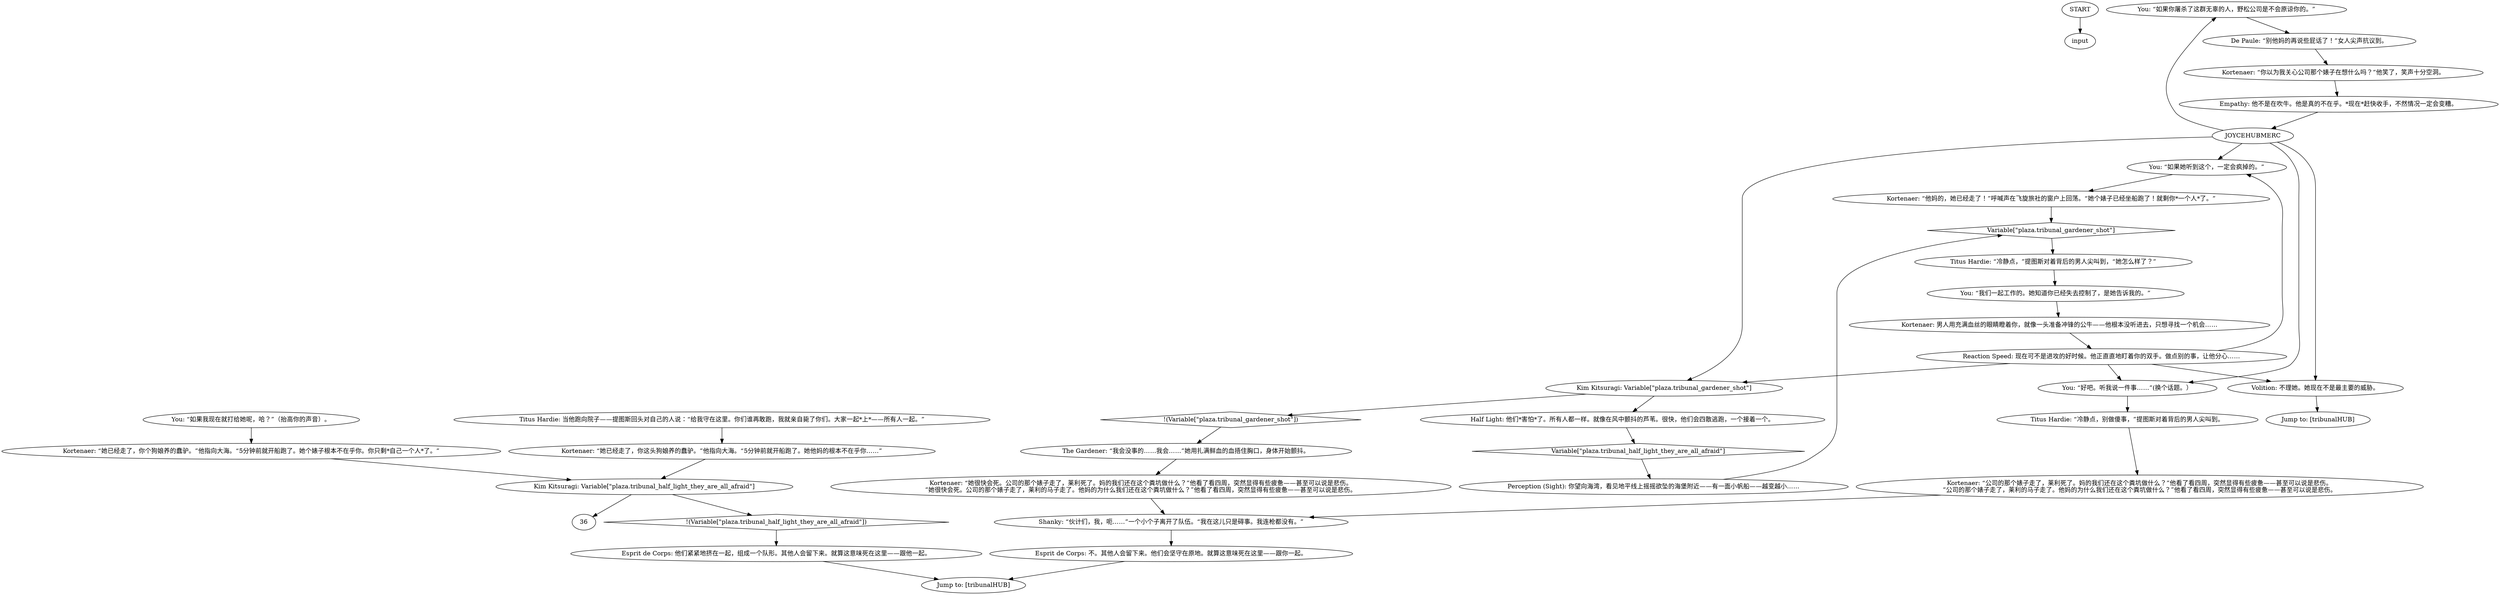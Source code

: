 # TRIBUNAL / JOYCE WOULDN'T LIKE THIS!
# "Your Wild Pines boss would never approve of this!"
# ==================================================
digraph G {
	  0 [label="START"];
	  1 [label="input"];
	  2 [label="You: “如果你屠杀了这群无辜的人，野松公司是不会原谅你的。”"];
	  3 [label="You: “好吧。听我说一件事……”(换个话题。）"];
	  4 [label="Titus Hardie: “冷静点，”提图斯对着背后的男人尖叫到，“她怎么样了？”"];
	  5 [label="Shanky: “伙计们，我，呃……”一个小个子离开了队伍。“我在这儿只是碍事。我连枪都没有。”"];
	  6 [label="Kortenaer: “她很快会死。公司的那个婊子走了，莱利死了。妈的我们还在这个粪坑做什么？”他看了看四周，突然显得有些疲惫——甚至可以说是悲伤。\n“她很快会死。公司的那个婊子走了，莱利的马子走了。他妈的为什么我们还在这个粪坑做什么？”他看了看四周，突然显得有些疲惫——甚至可以说是悲伤。"];
	  7 [label="Esprit de Corps: 他们紧紧地挤在一起，组成一个队形。其他人会留下来。就算这意味死在这里——跟他一起。"];
	  8 [label="JOYCEHUBMERC"];
	  9 [label="Jump to: [tribunalHUB]"];
	  10 [label="Kortenaer: “他妈的，她已经走了！”呼喊声在飞旋旅社的窗户上回荡。“她个婊子已经坐船跑了！就剩你*一个人*了。”"];
	  11 [label="Kortenaer: “她已经走了，你个狗娘养的蠢驴。”他指向大海。“5分钟前就开船跑了。她个婊子根本不在乎你。你只剩*自己一个人*了。”"];
	  12 [label="Empathy: 他不是在吹牛。他是真的不在乎。*现在*赶快收手，不然情况一定会变糟。"];
	  13 [label="Jump to: [tribunalHUB]"];
	  14 [label="Kortenaer: “公司的那个婊子走了，莱利死了。妈的我们还在这个粪坑做什么？”他看了看四周，突然显得有些疲惫——甚至可以说是悲伤。\n“公司的那个婊子走了，莱利的马子走了。他妈的为什么我们还在这个粪坑做什么？”他看了看四周，突然显得有些疲惫——甚至可以说是悲伤。"];
	  15 [label="Reaction Speed: 现在可不是进攻的好时候。他正直直地盯着你的双手。做点别的事，让他分心……"];
	  16 [label="You: “如果她听到这个，一定会疯掉的。”"];
	  17 [label="You: “如果我现在就打给她呢，哈？”（抬高你的声音）。"];
	  18 [label="Kim Kitsuragi: Variable[\"plaza.tribunal_gardener_shot\"]"];
	  19 [label="Variable[\"plaza.tribunal_gardener_shot\"]", shape=diamond];
	  20 [label="!(Variable[\"plaza.tribunal_gardener_shot\"])", shape=diamond];
	  21 [label="Half Light: 他们*害怕*了。所有人都一样。就像在风中颤抖的芦苇。很快，他们会四散逃跑，一个接着一个。"];
	  22 [label="Kortenaer: “她已经走了，你这头狗娘养的蠢驴。”他指向大海。“5分钟前就开船跑了。她他妈的根本不在乎你……”"];
	  23 [label="Kortenaer: 男人用充满血丝的眼睛瞪着你，就像一头准备冲锋的公牛——他根本没听进去，只想寻找一个机会……"];
	  24 [label="De Paule: “别他妈的再说些屁话了！”女人尖声抗议到。"];
	  25 [label="Titus Hardie: “冷静点，别做傻事，”提图斯对着背后的男人尖叫到。"];
	  26 [label="The Gardener: “我会没事的……我会……”她用扎满鲜血的血捂住胸口，身体开始颤抖。"];
	  27 [label="You: “我们一起工作的。她知道你已经失去控制了，是她告诉我的。”"];
	  28 [label="Volition: 不理她。她现在不是最主要的威胁。"];
	  29 [label="Kortenaer: “你以为我关心公司那个婊子在想什么吗？”他笑了，笑声十分空洞。"];
	  30 [label="Titus Hardie: 当他跑向院子——提图斯回头对自己的人说：“给我守在这里。你们谁再敢跑，我就亲自毙了你们。大家一起*上*——所有人一起。”"];
	  31 [label="Esprit de Corps: 不。其他人会留下来。他们会坚守在原地。就算这意味死在这里——跟你一起。"];
	  32 [label="Perception (Sight): 你望向海湾，看见地平线上摇摇欲坠的海堡附近——有一面小帆船——越变越小……"];
	  33 [label="Kim Kitsuragi: Variable[\"plaza.tribunal_half_light_they_are_all_afraid\"]"];
	  34 [label="Variable[\"plaza.tribunal_half_light_they_are_all_afraid\"]", shape=diamond];
	  35 [label="!(Variable[\"plaza.tribunal_half_light_they_are_all_afraid\"])", shape=diamond];
	  0 -> 1
	  2 -> 24
	  3 -> 25
	  4 -> 27
	  5 -> 31
	  6 -> 5
	  7 -> 9
	  8 -> 2
	  8 -> 3
	  8 -> 16
	  8 -> 18
	  8 -> 28
	  10 -> 19
	  11 -> 33
	  12 -> 8
	  14 -> 5
	  15 -> 16
	  15 -> 18
	  15 -> 3
	  15 -> 28
	  16 -> 10
	  17 -> 11
	  18 -> 20
	  18 -> 21
	  19 -> 4
	  20 -> 26
	  21 -> 34
	  22 -> 33
	  23 -> 15
	  24 -> 29
	  25 -> 14
	  26 -> 6
	  27 -> 23
	  28 -> 13
	  29 -> 12
	  30 -> 22
	  31 -> 9
	  32 -> 19
	  33 -> 35
	  33 -> 36
	  34 -> 32
	  35 -> 7
}

